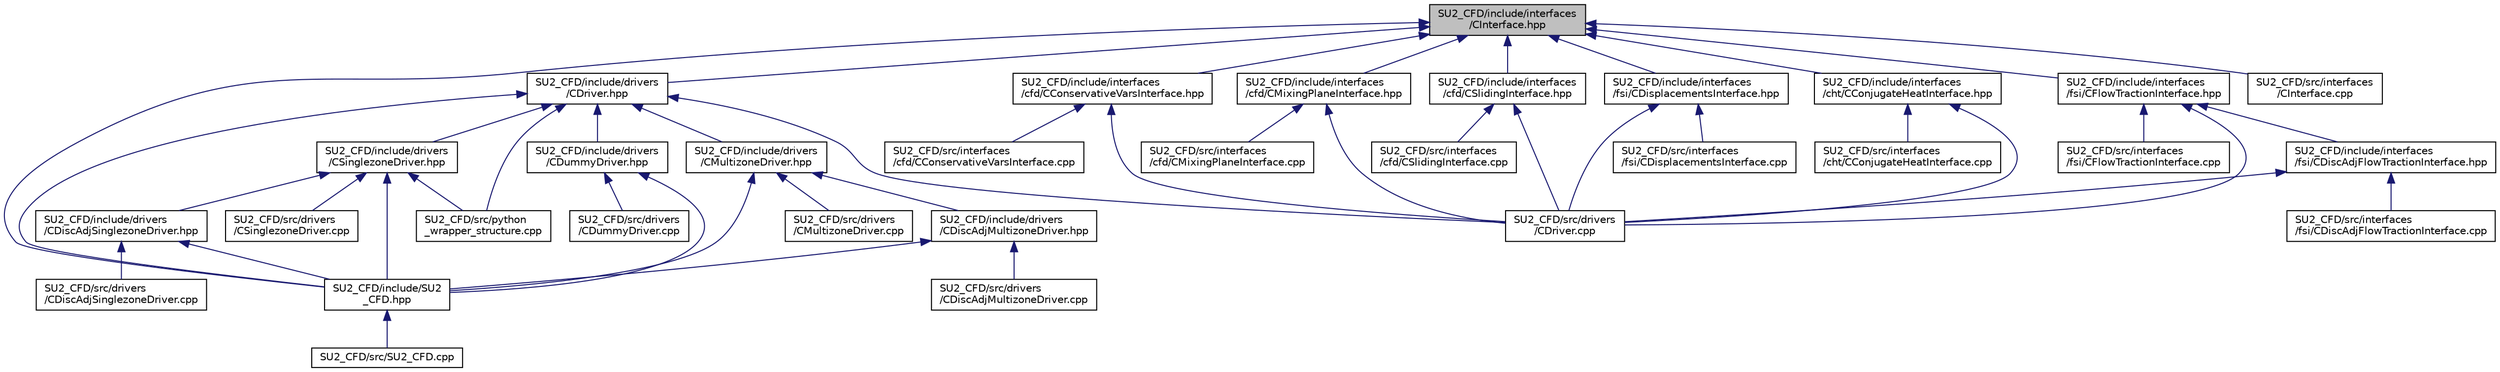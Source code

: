 digraph "SU2_CFD/include/interfaces/CInterface.hpp"
{
 // LATEX_PDF_SIZE
  edge [fontname="Helvetica",fontsize="10",labelfontname="Helvetica",labelfontsize="10"];
  node [fontname="Helvetica",fontsize="10",shape=record];
  Node1 [label="SU2_CFD/include/interfaces\l/CInterface.hpp",height=0.2,width=0.4,color="black", fillcolor="grey75", style="filled", fontcolor="black",tooltip="Declarations and inlines of the transfer structure. The subroutines and functions are in the physics ..."];
  Node1 -> Node2 [dir="back",color="midnightblue",fontsize="10",style="solid",fontname="Helvetica"];
  Node2 [label="SU2_CFD/include/drivers\l/CDriver.hpp",height=0.2,width=0.4,color="black", fillcolor="white", style="filled",URL="$CDriver_8hpp.html",tooltip=" "];
  Node2 -> Node3 [dir="back",color="midnightblue",fontsize="10",style="solid",fontname="Helvetica"];
  Node3 [label="SU2_CFD/include/drivers\l/CMultizoneDriver.hpp",height=0.2,width=0.4,color="black", fillcolor="white", style="filled",URL="$CMultizoneDriver_8hpp.html",tooltip="Headers of the main subroutines for driving single or multi-zone problems. The subroutines and functi..."];
  Node3 -> Node4 [dir="back",color="midnightblue",fontsize="10",style="solid",fontname="Helvetica"];
  Node4 [label="SU2_CFD/include/drivers\l/CDiscAdjMultizoneDriver.hpp",height=0.2,width=0.4,color="black", fillcolor="white", style="filled",URL="$CDiscAdjMultizoneDriver_8hpp.html",tooltip=" "];
  Node4 -> Node5 [dir="back",color="midnightblue",fontsize="10",style="solid",fontname="Helvetica"];
  Node5 [label="SU2_CFD/include/SU2\l_CFD.hpp",height=0.2,width=0.4,color="black", fillcolor="white", style="filled",URL="$SU2__CFD_8hpp.html",tooltip="Headers of the main subroutines of the code SU2_CFD. The subroutines and functions are in the SU2_CFD..."];
  Node5 -> Node6 [dir="back",color="midnightblue",fontsize="10",style="solid",fontname="Helvetica"];
  Node6 [label="SU2_CFD/src/SU2_CFD.cpp",height=0.2,width=0.4,color="black", fillcolor="white", style="filled",URL="$SU2__CFD_8cpp.html",tooltip="Main file of the SU2 Computational Fluid Dynamics code."];
  Node4 -> Node7 [dir="back",color="midnightblue",fontsize="10",style="solid",fontname="Helvetica"];
  Node7 [label="SU2_CFD/src/drivers\l/CDiscAdjMultizoneDriver.cpp",height=0.2,width=0.4,color="black", fillcolor="white", style="filled",URL="$CDiscAdjMultizoneDriver_8cpp.html",tooltip="The main subroutines for driving adjoint multi-zone problems."];
  Node3 -> Node5 [dir="back",color="midnightblue",fontsize="10",style="solid",fontname="Helvetica"];
  Node3 -> Node8 [dir="back",color="midnightblue",fontsize="10",style="solid",fontname="Helvetica"];
  Node8 [label="SU2_CFD/src/drivers\l/CMultizoneDriver.cpp",height=0.2,width=0.4,color="black", fillcolor="white", style="filled",URL="$CMultizoneDriver_8cpp.html",tooltip=" "];
  Node2 -> Node9 [dir="back",color="midnightblue",fontsize="10",style="solid",fontname="Helvetica"];
  Node9 [label="SU2_CFD/include/drivers\l/CSinglezoneDriver.hpp",height=0.2,width=0.4,color="black", fillcolor="white", style="filled",URL="$CSinglezoneDriver_8hpp.html",tooltip="Headers of the main subroutines for driving single or multi-zone problems. The subroutines and functi..."];
  Node9 -> Node10 [dir="back",color="midnightblue",fontsize="10",style="solid",fontname="Helvetica"];
  Node10 [label="SU2_CFD/include/drivers\l/CDiscAdjSinglezoneDriver.hpp",height=0.2,width=0.4,color="black", fillcolor="white", style="filled",URL="$CDiscAdjSinglezoneDriver_8hpp.html",tooltip="Headers of the main subroutines for driving single or multi-zone problems. The subroutines and functi..."];
  Node10 -> Node5 [dir="back",color="midnightblue",fontsize="10",style="solid",fontname="Helvetica"];
  Node10 -> Node11 [dir="back",color="midnightblue",fontsize="10",style="solid",fontname="Helvetica"];
  Node11 [label="SU2_CFD/src/drivers\l/CDiscAdjSinglezoneDriver.cpp",height=0.2,width=0.4,color="black", fillcolor="white", style="filled",URL="$CDiscAdjSinglezoneDriver_8cpp.html",tooltip=" "];
  Node9 -> Node5 [dir="back",color="midnightblue",fontsize="10",style="solid",fontname="Helvetica"];
  Node9 -> Node12 [dir="back",color="midnightblue",fontsize="10",style="solid",fontname="Helvetica"];
  Node12 [label="SU2_CFD/src/drivers\l/CSinglezoneDriver.cpp",height=0.2,width=0.4,color="black", fillcolor="white", style="filled",URL="$CSinglezoneDriver_8cpp.html",tooltip=" "];
  Node9 -> Node13 [dir="back",color="midnightblue",fontsize="10",style="solid",fontname="Helvetica"];
  Node13 [label="SU2_CFD/src/python\l_wrapper_structure.cpp",height=0.2,width=0.4,color="black", fillcolor="white", style="filled",URL="$python__wrapper__structure_8cpp.html",tooltip="Driver subroutines that are used by the Python wrapper. Those routines are usually called from an ext..."];
  Node2 -> Node14 [dir="back",color="midnightblue",fontsize="10",style="solid",fontname="Helvetica"];
  Node14 [label="SU2_CFD/include/drivers\l/CDummyDriver.hpp",height=0.2,width=0.4,color="black", fillcolor="white", style="filled",URL="$CDummyDriver_8hpp.html",tooltip="Headers of the main subroutines for driving single or multi-zone problems. The subroutines and functi..."];
  Node14 -> Node5 [dir="back",color="midnightblue",fontsize="10",style="solid",fontname="Helvetica"];
  Node14 -> Node15 [dir="back",color="midnightblue",fontsize="10",style="solid",fontname="Helvetica"];
  Node15 [label="SU2_CFD/src/drivers\l/CDummyDriver.cpp",height=0.2,width=0.4,color="black", fillcolor="white", style="filled",URL="$CDummyDriver_8cpp.html",tooltip="Dummy driver class for running the preprocessing without geometry preprocessing."];
  Node2 -> Node5 [dir="back",color="midnightblue",fontsize="10",style="solid",fontname="Helvetica"];
  Node2 -> Node16 [dir="back",color="midnightblue",fontsize="10",style="solid",fontname="Helvetica"];
  Node16 [label="SU2_CFD/src/drivers\l/CDriver.cpp",height=0.2,width=0.4,color="black", fillcolor="white", style="filled",URL="$CDriver_8cpp.html",tooltip="The main subroutines for driving single or multi-zone problems."];
  Node2 -> Node13 [dir="back",color="midnightblue",fontsize="10",style="solid",fontname="Helvetica"];
  Node1 -> Node17 [dir="back",color="midnightblue",fontsize="10",style="solid",fontname="Helvetica"];
  Node17 [label="SU2_CFD/include/interfaces\l/cfd/CConservativeVarsInterface.hpp",height=0.2,width=0.4,color="black", fillcolor="white", style="filled",URL="$CConservativeVarsInterface_8hpp.html",tooltip="Declaration and inlines of the class to transfer conservative variables from a generic zone into anot..."];
  Node17 -> Node16 [dir="back",color="midnightblue",fontsize="10",style="solid",fontname="Helvetica"];
  Node17 -> Node18 [dir="back",color="midnightblue",fontsize="10",style="solid",fontname="Helvetica"];
  Node18 [label="SU2_CFD/src/interfaces\l/cfd/CConservativeVarsInterface.cpp",height=0.2,width=0.4,color="black", fillcolor="white", style="filled",URL="$CConservativeVarsInterface_8cpp.html",tooltip="Declaration and inlines of the class to transfer conservative variables from a generic zone into anot..."];
  Node1 -> Node19 [dir="back",color="midnightblue",fontsize="10",style="solid",fontname="Helvetica"];
  Node19 [label="SU2_CFD/include/interfaces\l/cfd/CMixingPlaneInterface.hpp",height=0.2,width=0.4,color="black", fillcolor="white", style="filled",URL="$CMixingPlaneInterface_8hpp.html",tooltip=" "];
  Node19 -> Node16 [dir="back",color="midnightblue",fontsize="10",style="solid",fontname="Helvetica"];
  Node19 -> Node20 [dir="back",color="midnightblue",fontsize="10",style="solid",fontname="Helvetica"];
  Node20 [label="SU2_CFD/src/interfaces\l/cfd/CMixingPlaneInterface.cpp",height=0.2,width=0.4,color="black", fillcolor="white", style="filled",URL="$CMixingPlaneInterface_8cpp.html",tooltip="Declaration and inlines of the class to transfer average variables needed for MixingPlane computation..."];
  Node1 -> Node21 [dir="back",color="midnightblue",fontsize="10",style="solid",fontname="Helvetica"];
  Node21 [label="SU2_CFD/include/interfaces\l/cfd/CSlidingInterface.hpp",height=0.2,width=0.4,color="black", fillcolor="white", style="filled",URL="$CSlidingInterface_8hpp.html",tooltip="Declaration and inlines of the class to transfer conservative variables from a generic zone into anot..."];
  Node21 -> Node16 [dir="back",color="midnightblue",fontsize="10",style="solid",fontname="Helvetica"];
  Node21 -> Node22 [dir="back",color="midnightblue",fontsize="10",style="solid",fontname="Helvetica"];
  Node22 [label="SU2_CFD/src/interfaces\l/cfd/CSlidingInterface.cpp",height=0.2,width=0.4,color="black", fillcolor="white", style="filled",URL="$CSlidingInterface_8cpp.html",tooltip="Declaration and inlines of the class to transfer conservative variables from a generic zone into anot..."];
  Node1 -> Node23 [dir="back",color="midnightblue",fontsize="10",style="solid",fontname="Helvetica"];
  Node23 [label="SU2_CFD/include/interfaces\l/cht/CConjugateHeatInterface.hpp",height=0.2,width=0.4,color="black", fillcolor="white", style="filled",URL="$CConjugateHeatInterface_8hpp.html",tooltip="Declaration and inlines of the class to transfer temperature and heatflux density for conjugate heat ..."];
  Node23 -> Node16 [dir="back",color="midnightblue",fontsize="10",style="solid",fontname="Helvetica"];
  Node23 -> Node24 [dir="back",color="midnightblue",fontsize="10",style="solid",fontname="Helvetica"];
  Node24 [label="SU2_CFD/src/interfaces\l/cht/CConjugateHeatInterface.cpp",height=0.2,width=0.4,color="black", fillcolor="white", style="filled",URL="$CConjugateHeatInterface_8cpp.html",tooltip="Declaration and inlines of the class to transfer temperature and heatflux density for conjugate heat ..."];
  Node1 -> Node25 [dir="back",color="midnightblue",fontsize="10",style="solid",fontname="Helvetica"];
  Node25 [label="SU2_CFD/include/interfaces\l/fsi/CFlowTractionInterface.hpp",height=0.2,width=0.4,color="black", fillcolor="white", style="filled",URL="$CFlowTractionInterface_8hpp.html",tooltip="Declaration and inlines of the class to transfer flow tractions from a fluid zone into a structural z..."];
  Node25 -> Node26 [dir="back",color="midnightblue",fontsize="10",style="solid",fontname="Helvetica"];
  Node26 [label="SU2_CFD/include/interfaces\l/fsi/CDiscAdjFlowTractionInterface.hpp",height=0.2,width=0.4,color="black", fillcolor="white", style="filled",URL="$CDiscAdjFlowTractionInterface_8hpp.html",tooltip="Declaration and inlines of the class to transfer flow tractions from a fluid zone into a structural z..."];
  Node26 -> Node16 [dir="back",color="midnightblue",fontsize="10",style="solid",fontname="Helvetica"];
  Node26 -> Node27 [dir="back",color="midnightblue",fontsize="10",style="solid",fontname="Helvetica"];
  Node27 [label="SU2_CFD/src/interfaces\l/fsi/CDiscAdjFlowTractionInterface.cpp",height=0.2,width=0.4,color="black", fillcolor="white", style="filled",URL="$CDiscAdjFlowTractionInterface_8cpp.html",tooltip="Declaration and inlines of the class to transfer flow tractions from a fluid zone into a structural z..."];
  Node25 -> Node16 [dir="back",color="midnightblue",fontsize="10",style="solid",fontname="Helvetica"];
  Node25 -> Node28 [dir="back",color="midnightblue",fontsize="10",style="solid",fontname="Helvetica"];
  Node28 [label="SU2_CFD/src/interfaces\l/fsi/CFlowTractionInterface.cpp",height=0.2,width=0.4,color="black", fillcolor="white", style="filled",URL="$CFlowTractionInterface_8cpp.html",tooltip="Declaration and inlines of the class to transfer flow tractions from a fluid zone into a structural z..."];
  Node1 -> Node29 [dir="back",color="midnightblue",fontsize="10",style="solid",fontname="Helvetica"];
  Node29 [label="SU2_CFD/include/interfaces\l/fsi/CDisplacementsInterface.hpp",height=0.2,width=0.4,color="black", fillcolor="white", style="filled",URL="$CDisplacementsInterface_8hpp.html",tooltip="Declaration and inlines of the class to transfer boundary displacements from a structural zone into a..."];
  Node29 -> Node16 [dir="back",color="midnightblue",fontsize="10",style="solid",fontname="Helvetica"];
  Node29 -> Node30 [dir="back",color="midnightblue",fontsize="10",style="solid",fontname="Helvetica"];
  Node30 [label="SU2_CFD/src/interfaces\l/fsi/CDisplacementsInterface.cpp",height=0.2,width=0.4,color="black", fillcolor="white", style="filled",URL="$CDisplacementsInterface_8cpp.html",tooltip="Main subroutines for transferring boundary displacements."];
  Node1 -> Node5 [dir="back",color="midnightblue",fontsize="10",style="solid",fontname="Helvetica"];
  Node1 -> Node31 [dir="back",color="midnightblue",fontsize="10",style="solid",fontname="Helvetica"];
  Node31 [label="SU2_CFD/src/interfaces\l/CInterface.cpp",height=0.2,width=0.4,color="black", fillcolor="white", style="filled",URL="$CInterface_8cpp.html",tooltip="Main subroutines for MPI transfer of information between zones."];
}
